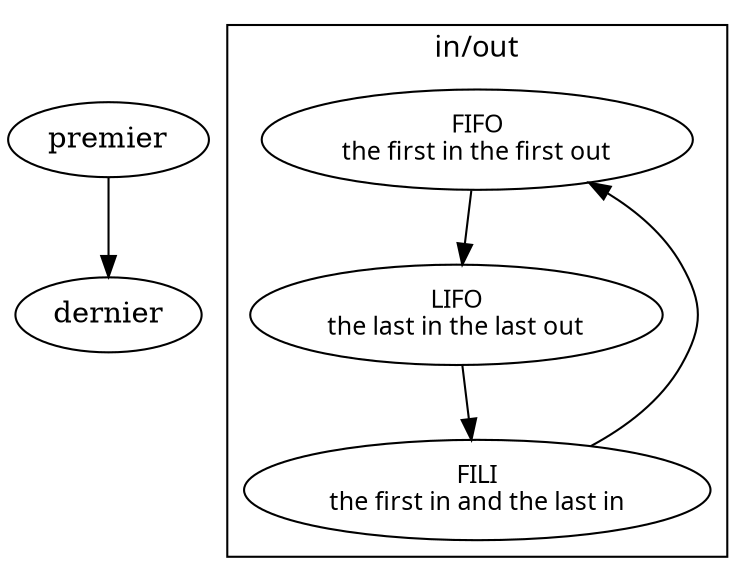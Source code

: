 digraph {

	premier -> dernier
	fontname="myriadpro"
	fontsize = 14
	
	node [fontname="myriadpro", fontsize = 12]
	edge [fontname="monaco", fontsize = 10]
	

	subgraph cluster_FO{
	
		label="in/out"
		
		FIFO [label="FIFO\nthe first in the first out"]
		LIFO [label="LIFO\nthe last in the last out"]
		FILI [label="FILI\nthe first in and the last in"]

		FILI -> FIFO -> LIFO -> FILI
	}
	
}